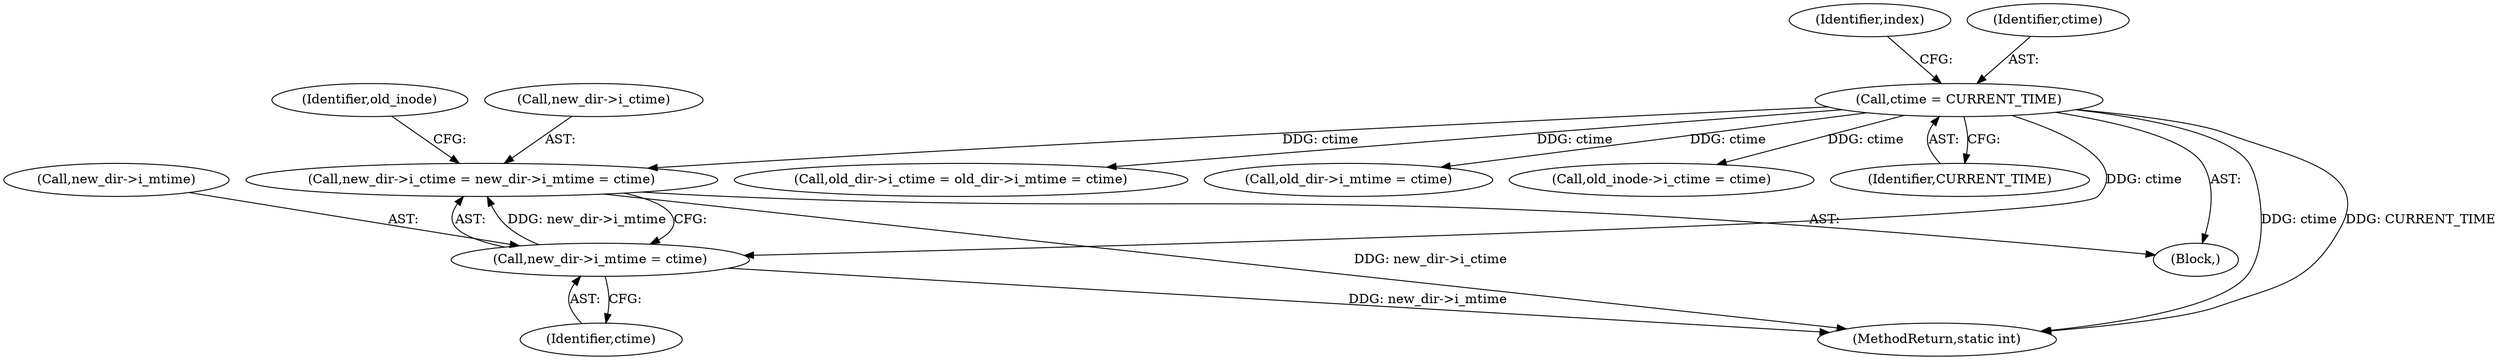 digraph "0_linux_9c52057c698fb96f8f07e7a4bcf4801a092bda89_0@pointer" {
"1000381" [label="(Call,new_dir->i_ctime = new_dir->i_mtime = ctime)"];
"1000385" [label="(Call,new_dir->i_mtime = ctime)"];
"1000144" [label="(Call,ctime = CURRENT_TIME)"];
"1000392" [label="(Identifier,old_inode)"];
"1000144" [label="(Call,ctime = CURRENT_TIME)"];
"1000389" [label="(Identifier,ctime)"];
"1000381" [label="(Call,new_dir->i_ctime = new_dir->i_mtime = ctime)"];
"1000146" [label="(Identifier,CURRENT_TIME)"];
"1000372" [label="(Call,old_dir->i_ctime = old_dir->i_mtime = ctime)"];
"1000382" [label="(Call,new_dir->i_ctime)"];
"1000385" [label="(Call,new_dir->i_mtime = ctime)"];
"1000376" [label="(Call,old_dir->i_mtime = ctime)"];
"1000640" [label="(MethodReturn,static int)"];
"1000386" [label="(Call,new_dir->i_mtime)"];
"1000115" [label="(Block,)"];
"1000390" [label="(Call,old_inode->i_ctime = ctime)"];
"1000149" [label="(Identifier,index)"];
"1000145" [label="(Identifier,ctime)"];
"1000381" -> "1000115"  [label="AST: "];
"1000381" -> "1000385"  [label="CFG: "];
"1000382" -> "1000381"  [label="AST: "];
"1000385" -> "1000381"  [label="AST: "];
"1000392" -> "1000381"  [label="CFG: "];
"1000381" -> "1000640"  [label="DDG: new_dir->i_ctime"];
"1000385" -> "1000381"  [label="DDG: new_dir->i_mtime"];
"1000144" -> "1000381"  [label="DDG: ctime"];
"1000385" -> "1000389"  [label="CFG: "];
"1000386" -> "1000385"  [label="AST: "];
"1000389" -> "1000385"  [label="AST: "];
"1000385" -> "1000640"  [label="DDG: new_dir->i_mtime"];
"1000144" -> "1000385"  [label="DDG: ctime"];
"1000144" -> "1000115"  [label="AST: "];
"1000144" -> "1000146"  [label="CFG: "];
"1000145" -> "1000144"  [label="AST: "];
"1000146" -> "1000144"  [label="AST: "];
"1000149" -> "1000144"  [label="CFG: "];
"1000144" -> "1000640"  [label="DDG: ctime"];
"1000144" -> "1000640"  [label="DDG: CURRENT_TIME"];
"1000144" -> "1000372"  [label="DDG: ctime"];
"1000144" -> "1000376"  [label="DDG: ctime"];
"1000144" -> "1000390"  [label="DDG: ctime"];
}
